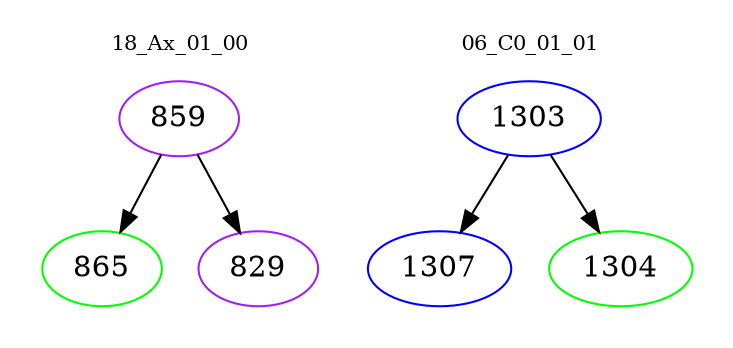 digraph{
subgraph cluster_0 {
color = white
label = "18_Ax_01_00";
fontsize=10;
T0_859 [label="859", color="purple"]
T0_859 -> T0_865 [color="black"]
T0_865 [label="865", color="green"]
T0_859 -> T0_829 [color="black"]
T0_829 [label="829", color="purple"]
}
subgraph cluster_1 {
color = white
label = "06_C0_01_01";
fontsize=10;
T1_1303 [label="1303", color="blue"]
T1_1303 -> T1_1307 [color="black"]
T1_1307 [label="1307", color="blue"]
T1_1303 -> T1_1304 [color="black"]
T1_1304 [label="1304", color="green"]
}
}
